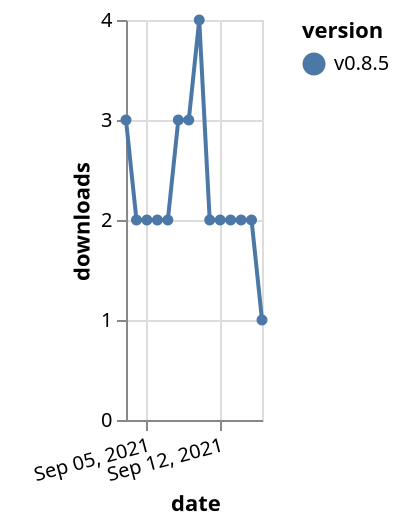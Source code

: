 {"$schema": "https://vega.github.io/schema/vega-lite/v5.json", "description": "A simple bar chart with embedded data.", "data": {"values": [{"date": "2021-09-03", "total": 84, "delta": 3, "version": "v0.8.5"}, {"date": "2021-09-04", "total": 86, "delta": 2, "version": "v0.8.5"}, {"date": "2021-09-05", "total": 88, "delta": 2, "version": "v0.8.5"}, {"date": "2021-09-06", "total": 90, "delta": 2, "version": "v0.8.5"}, {"date": "2021-09-07", "total": 92, "delta": 2, "version": "v0.8.5"}, {"date": "2021-09-08", "total": 95, "delta": 3, "version": "v0.8.5"}, {"date": "2021-09-09", "total": 98, "delta": 3, "version": "v0.8.5"}, {"date": "2021-09-10", "total": 102, "delta": 4, "version": "v0.8.5"}, {"date": "2021-09-11", "total": 104, "delta": 2, "version": "v0.8.5"}, {"date": "2021-09-12", "total": 106, "delta": 2, "version": "v0.8.5"}, {"date": "2021-09-13", "total": 108, "delta": 2, "version": "v0.8.5"}, {"date": "2021-09-14", "total": 110, "delta": 2, "version": "v0.8.5"}, {"date": "2021-09-15", "total": 112, "delta": 2, "version": "v0.8.5"}, {"date": "2021-09-16", "total": 113, "delta": 1, "version": "v0.8.5"}]}, "width": "container", "mark": {"type": "line", "point": {"filled": true}}, "encoding": {"x": {"field": "date", "type": "temporal", "timeUnit": "yearmonthdate", "title": "date", "axis": {"labelAngle": -15}}, "y": {"field": "delta", "type": "quantitative", "title": "downloads"}, "color": {"field": "version", "type": "nominal"}, "tooltip": {"field": "delta"}}}
